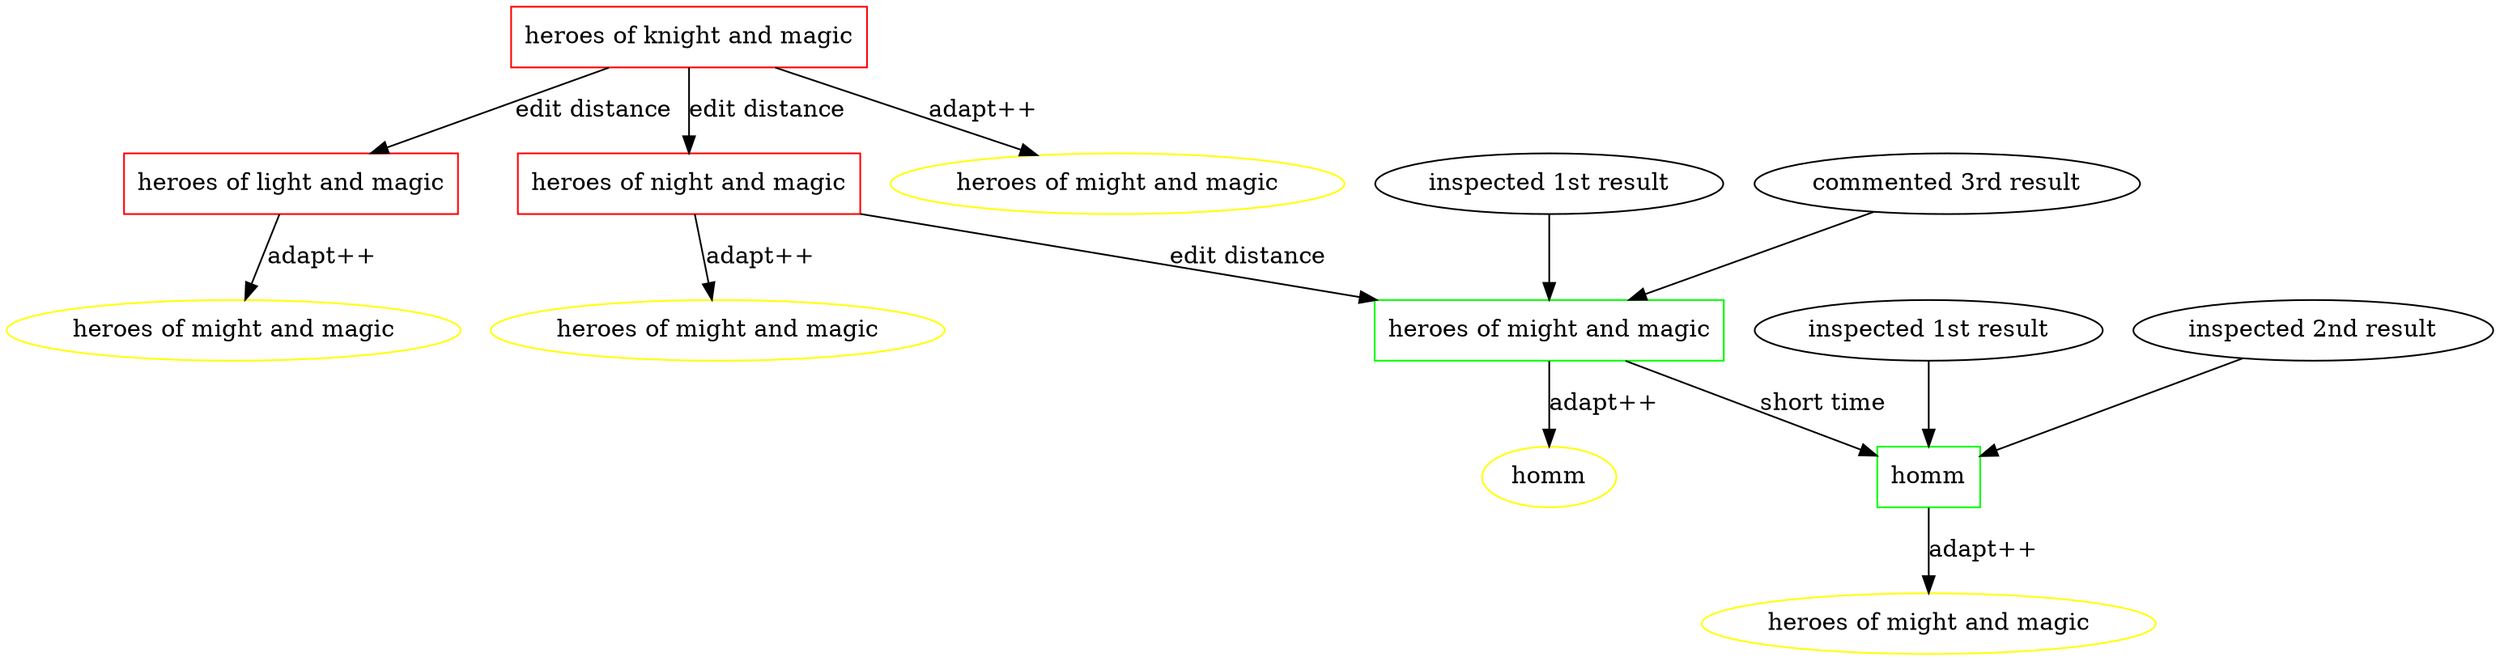 digraph goalTreeA
{
  nodeA[shape=box label="heroes of knight and magic" color="red"];
  nodeB[shape=box label="heroes of light and magic" color="red"];
  nodeC[shape=box label="heroes of night and magic" color="red"];
  nodeD[shape=box label="heroes of might and magic" color="green"];
  nodeE[shape=box label="homm" color="green"];
  nodeA->nodeB[label="edit distance"];
  nodeA->nodeC[label="edit distance"];
  nodeC->nodeD[label="edit distance"];
  nodeD->nodeE[label="short time"];

  inspectionD1[label="inspected 1st result"];
  inspectionD2[label="commented 3rd result"];
  inspectionD1->nodeD
  inspectionD2->nodeD;
  inspectionE1[label="inspected 1st result"];
  inspectionE2[label="inspected 2nd result"];
  inspectionE1->nodeE;
  inspectionE2->nodeE;

  suggestionA[label="heroes of might and magic" color="yellow"];
  nodeA->suggestionA[label="adapt++"];
  suggestionB[label="heroes of might and magic" color="yellow"];
  nodeB->suggestionB[label="adapt++"];
  suggestionC[label="heroes of might and magic" color="yellow"];
  nodeC->suggestionC[label="adapt++"];
  suggestionD[label="homm" color="yellow"];
  nodeD->suggestionD[label="adapt++"];
  suggestionE[label="heroes of might and magic" color="yellow"];
  nodeE->suggestionE[label="adapt++"];

}